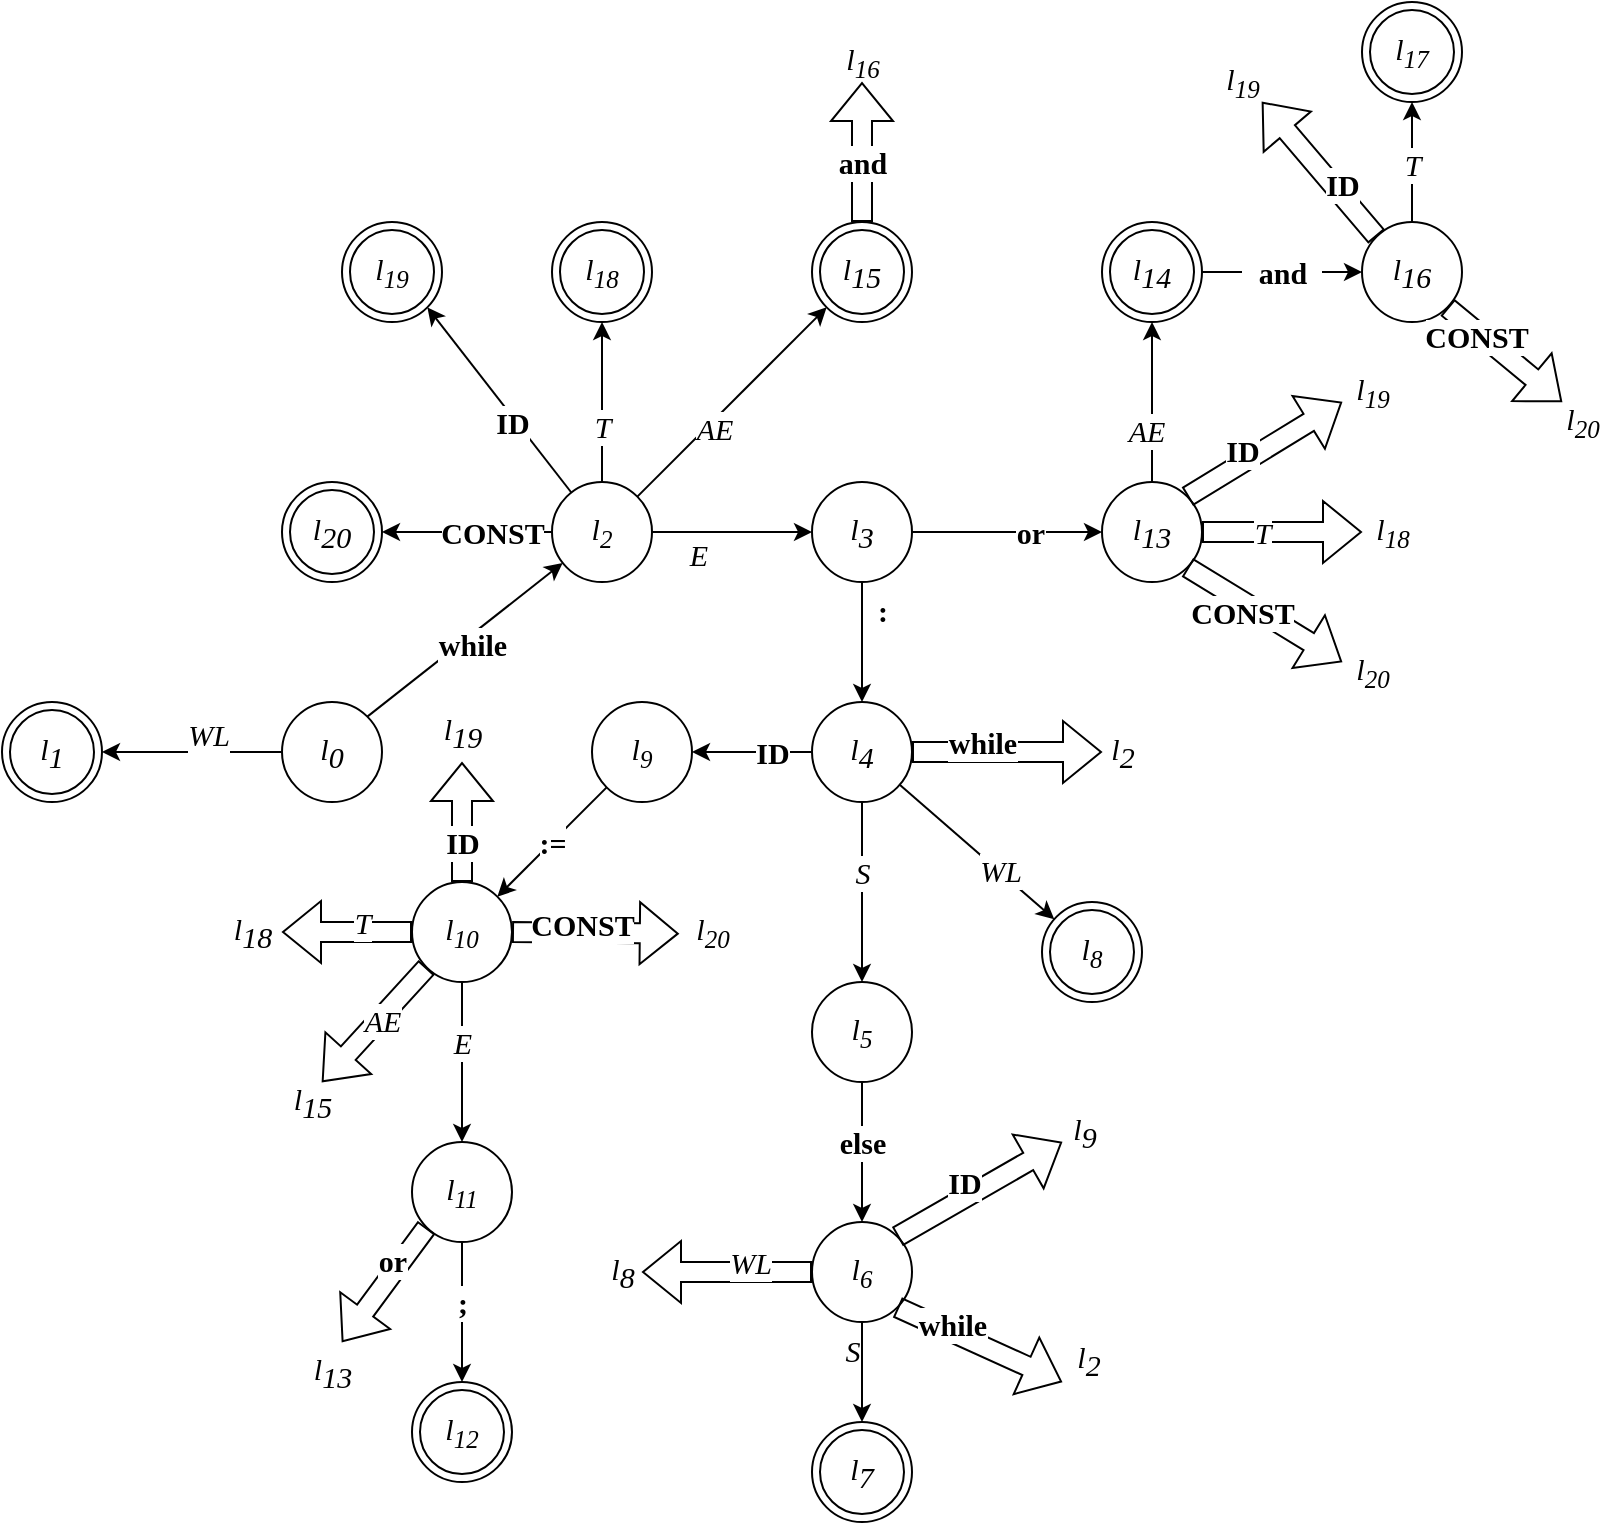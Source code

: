 <mxfile version="15.9.4" type="device"><diagram id="C5RBs43oDa-KdzZeNtuy" name="Page-1"><mxGraphModel dx="460" dy="776" grid="1" gridSize="10" guides="1" tooltips="1" connect="1" arrows="1" fold="1" page="1" pageScale="1" pageWidth="827" pageHeight="1169" math="0" shadow="0"><root><mxCell id="WIyWlLk6GJQsqaUBKTNV-0"/><mxCell id="WIyWlLk6GJQsqaUBKTNV-1" parent="WIyWlLk6GJQsqaUBKTNV-0"/><mxCell id="TjNDFypyOkmPe-SoeW8i-0" value="&lt;i style=&quot;font-size: 15px;&quot;&gt;&lt;font face=&quot;Tahoma&quot; style=&quot;font-size: 15px;&quot;&gt;l&lt;sub style=&quot;font-size: 15px;&quot;&gt;0&lt;/sub&gt;&lt;/font&gt;&lt;/i&gt;" style="ellipse;whiteSpace=wrap;html=1;aspect=fixed;fontSize=15;" parent="WIyWlLk6GJQsqaUBKTNV-1" vertex="1"><mxGeometry x="180" y="370" width="50" height="50" as="geometry"/></mxCell><mxCell id="TjNDFypyOkmPe-SoeW8i-2" value="&lt;i style=&quot;font-size: 15px;&quot;&gt;l&lt;sub style=&quot;font-size: 15px;&quot;&gt;1&lt;/sub&gt;&lt;/i&gt;" style="ellipse;shape=doubleEllipse;whiteSpace=wrap;html=1;aspect=fixed;fontFamily=Tahoma;fontSize=15;" parent="WIyWlLk6GJQsqaUBKTNV-1" vertex="1"><mxGeometry x="40" y="370" width="50" height="50" as="geometry"/></mxCell><mxCell id="TjNDFypyOkmPe-SoeW8i-3" value="" style="endArrow=classic;html=1;rounded=0;fontFamily=Tahoma;exitX=0;exitY=0.5;exitDx=0;exitDy=0;fontSize=15;" parent="WIyWlLk6GJQsqaUBKTNV-1" source="TjNDFypyOkmPe-SoeW8i-0" target="TjNDFypyOkmPe-SoeW8i-2" edge="1"><mxGeometry width="50" height="50" relative="1" as="geometry"><mxPoint x="185" y="530" as="sourcePoint"/><mxPoint x="235" y="480" as="targetPoint"/><Array as="points"/></mxGeometry></mxCell><mxCell id="TjNDFypyOkmPe-SoeW8i-4" value="&lt;i style=&quot;font-size: 15px;&quot;&gt;WL&lt;/i&gt;" style="edgeLabel;html=1;align=center;verticalAlign=middle;resizable=0;points=[];fontFamily=Tahoma;fontSize=15;" parent="TjNDFypyOkmPe-SoeW8i-3" vertex="1" connectable="0"><mxGeometry x="-0.218" y="-2" relative="1" as="geometry"><mxPoint x="-2" y="-7" as="offset"/></mxGeometry></mxCell><mxCell id="TjNDFypyOkmPe-SoeW8i-5" value="&lt;i style=&quot;font-size: 15px&quot;&gt;&lt;font face=&quot;Tahoma&quot; style=&quot;font-size: 15px&quot;&gt;l&lt;span style=&quot;font-size: 15px&quot;&gt;&lt;sub&gt;2&lt;/sub&gt;&lt;br style=&quot;font-size: 15px&quot;&gt;&lt;/span&gt;&lt;/font&gt;&lt;/i&gt;" style="ellipse;whiteSpace=wrap;html=1;aspect=fixed;fontSize=15;" parent="WIyWlLk6GJQsqaUBKTNV-1" vertex="1"><mxGeometry x="315" y="260" width="50" height="50" as="geometry"/></mxCell><mxCell id="TjNDFypyOkmPe-SoeW8i-6" value="" style="endArrow=classic;html=1;rounded=0;fontFamily=Tahoma;exitX=1;exitY=0;exitDx=0;exitDy=0;fontSize=15;" parent="WIyWlLk6GJQsqaUBKTNV-1" source="TjNDFypyOkmPe-SoeW8i-0" target="TjNDFypyOkmPe-SoeW8i-5" edge="1"><mxGeometry width="50" height="50" relative="1" as="geometry"><mxPoint x="185" y="530" as="sourcePoint"/><mxPoint x="235" y="480" as="targetPoint"/></mxGeometry></mxCell><mxCell id="TjNDFypyOkmPe-SoeW8i-7" value="&lt;b style=&quot;font-size: 15px;&quot;&gt;while&lt;/b&gt;" style="edgeLabel;html=1;align=center;verticalAlign=middle;resizable=0;points=[];fontFamily=Tahoma;fontSize=15;" parent="TjNDFypyOkmPe-SoeW8i-6" vertex="1" connectable="0"><mxGeometry x="-0.234" y="-1" relative="1" as="geometry"><mxPoint x="14" y="-8" as="offset"/></mxGeometry></mxCell><mxCell id="TjNDFypyOkmPe-SoeW8i-8" value="&lt;i style=&quot;font-size: 15px;&quot;&gt;&lt;font face=&quot;Tahoma&quot; style=&quot;font-size: 15px;&quot;&gt;l&lt;sub style=&quot;font-size: 15px;&quot;&gt;3&lt;/sub&gt;&lt;span style=&quot;font-size: 15px;&quot;&gt;&lt;br style=&quot;font-size: 15px;&quot;&gt;&lt;/span&gt;&lt;/font&gt;&lt;/i&gt;" style="ellipse;whiteSpace=wrap;html=1;aspect=fixed;fontSize=15;" parent="WIyWlLk6GJQsqaUBKTNV-1" vertex="1"><mxGeometry x="445" y="260" width="50" height="50" as="geometry"/></mxCell><mxCell id="TjNDFypyOkmPe-SoeW8i-9" value="" style="endArrow=classic;html=1;rounded=0;fontFamily=Tahoma;entryX=0;entryY=0.5;entryDx=0;entryDy=0;exitX=1;exitY=0.5;exitDx=0;exitDy=0;fontSize=15;" parent="WIyWlLk6GJQsqaUBKTNV-1" source="TjNDFypyOkmPe-SoeW8i-5" target="TjNDFypyOkmPe-SoeW8i-8" edge="1"><mxGeometry width="50" height="50" relative="1" as="geometry"><mxPoint x="185" y="530" as="sourcePoint"/><mxPoint x="235" y="480" as="targetPoint"/></mxGeometry></mxCell><mxCell id="TjNDFypyOkmPe-SoeW8i-10" value="&lt;i style=&quot;font-size: 15px;&quot;&gt;E&lt;/i&gt;" style="edgeLabel;html=1;align=center;verticalAlign=middle;resizable=0;points=[];fontFamily=Tahoma;fontSize=15;" parent="TjNDFypyOkmPe-SoeW8i-9" vertex="1" connectable="0"><mxGeometry x="-0.383" y="2" relative="1" as="geometry"><mxPoint x="-2" y="13" as="offset"/></mxGeometry></mxCell><mxCell id="TjNDFypyOkmPe-SoeW8i-11" value="&lt;i style=&quot;font-size: 15px;&quot;&gt;&lt;font face=&quot;Tahoma&quot; style=&quot;font-size: 15px;&quot;&gt;l&lt;span style=&quot;font-size: 15px;&quot;&gt;&lt;sub style=&quot;font-size: 15px;&quot;&gt;4&lt;/sub&gt;&lt;/span&gt;&lt;span style=&quot;font-size: 15px;&quot;&gt;&lt;br style=&quot;font-size: 15px;&quot;&gt;&lt;/span&gt;&lt;/font&gt;&lt;/i&gt;" style="ellipse;whiteSpace=wrap;html=1;aspect=fixed;fontSize=15;" parent="WIyWlLk6GJQsqaUBKTNV-1" vertex="1"><mxGeometry x="445" y="370" width="50" height="50" as="geometry"/></mxCell><mxCell id="TjNDFypyOkmPe-SoeW8i-12" value="" style="endArrow=classic;html=1;rounded=0;fontFamily=Tahoma;entryX=0.5;entryY=0;entryDx=0;entryDy=0;exitX=0.5;exitY=1;exitDx=0;exitDy=0;fontSize=15;" parent="WIyWlLk6GJQsqaUBKTNV-1" source="TjNDFypyOkmPe-SoeW8i-8" target="TjNDFypyOkmPe-SoeW8i-11" edge="1"><mxGeometry width="50" height="50" relative="1" as="geometry"><mxPoint x="355" y="530" as="sourcePoint"/><mxPoint x="405" y="480" as="targetPoint"/></mxGeometry></mxCell><mxCell id="TjNDFypyOkmPe-SoeW8i-13" value="&lt;b style=&quot;font-size: 15px;&quot;&gt;:&lt;/b&gt;" style="edgeLabel;html=1;align=center;verticalAlign=middle;resizable=0;points=[];fontFamily=Tahoma;fontSize=15;" parent="TjNDFypyOkmPe-SoeW8i-12" vertex="1" connectable="0"><mxGeometry x="-0.238" y="-1" relative="1" as="geometry"><mxPoint x="11" y="-9" as="offset"/></mxGeometry></mxCell><mxCell id="TjNDFypyOkmPe-SoeW8i-14" value="&lt;i style=&quot;font-size: 15px&quot;&gt;&lt;font face=&quot;Tahoma&quot; style=&quot;font-size: 15px&quot;&gt;l&lt;span style=&quot;font-size: 15px&quot;&gt;&lt;sub&gt;5&lt;/sub&gt;&lt;/span&gt;&lt;span style=&quot;font-size: 15px&quot;&gt;&lt;br style=&quot;font-size: 15px&quot;&gt;&lt;/span&gt;&lt;/font&gt;&lt;/i&gt;" style="ellipse;whiteSpace=wrap;html=1;aspect=fixed;fontSize=15;" parent="WIyWlLk6GJQsqaUBKTNV-1" vertex="1"><mxGeometry x="445" y="510" width="50" height="50" as="geometry"/></mxCell><mxCell id="TjNDFypyOkmPe-SoeW8i-15" value="" style="endArrow=classic;html=1;rounded=0;fontFamily=Tahoma;entryX=0.5;entryY=0;entryDx=0;entryDy=0;exitX=0.5;exitY=1;exitDx=0;exitDy=0;fontSize=15;" parent="WIyWlLk6GJQsqaUBKTNV-1" source="TjNDFypyOkmPe-SoeW8i-11" target="TjNDFypyOkmPe-SoeW8i-14" edge="1"><mxGeometry width="50" height="50" relative="1" as="geometry"><mxPoint x="335" y="530" as="sourcePoint"/><mxPoint x="385" y="480" as="targetPoint"/></mxGeometry></mxCell><mxCell id="TjNDFypyOkmPe-SoeW8i-16" value="&lt;i style=&quot;font-size: 15px;&quot;&gt;S&lt;/i&gt;" style="edgeLabel;html=1;align=center;verticalAlign=middle;resizable=0;points=[];fontFamily=Tahoma;fontSize=15;" parent="TjNDFypyOkmPe-SoeW8i-15" vertex="1" connectable="0"><mxGeometry x="-0.467" y="-1" relative="1" as="geometry"><mxPoint x="1" y="11" as="offset"/></mxGeometry></mxCell><mxCell id="TjNDFypyOkmPe-SoeW8i-17" value="&lt;i style=&quot;font-size: 15px&quot;&gt;&lt;font face=&quot;Tahoma&quot; style=&quot;font-size: 15px&quot;&gt;l&lt;span style=&quot;font-size: 15px&quot;&gt;&lt;sub&gt;6&lt;/sub&gt;&lt;/span&gt;&lt;span style=&quot;font-size: 15px&quot;&gt;&lt;br style=&quot;font-size: 15px&quot;&gt;&lt;/span&gt;&lt;/font&gt;&lt;/i&gt;" style="ellipse;whiteSpace=wrap;html=1;aspect=fixed;fontSize=15;" parent="WIyWlLk6GJQsqaUBKTNV-1" vertex="1"><mxGeometry x="445" y="630" width="50" height="50" as="geometry"/></mxCell><mxCell id="TjNDFypyOkmPe-SoeW8i-18" value="" style="endArrow=classic;html=1;rounded=0;fontFamily=Tahoma;entryX=0.5;entryY=0;entryDx=0;entryDy=0;exitX=0.5;exitY=1;exitDx=0;exitDy=0;fontSize=15;" parent="WIyWlLk6GJQsqaUBKTNV-1" source="TjNDFypyOkmPe-SoeW8i-14" target="TjNDFypyOkmPe-SoeW8i-17" edge="1"><mxGeometry width="50" height="50" relative="1" as="geometry"><mxPoint x="335" y="530" as="sourcePoint"/><mxPoint x="385" y="480" as="targetPoint"/></mxGeometry></mxCell><mxCell id="TjNDFypyOkmPe-SoeW8i-19" value="&lt;b style=&quot;font-size: 15px;&quot;&gt;else&lt;/b&gt;" style="edgeLabel;html=1;align=center;verticalAlign=middle;resizable=0;points=[];fontFamily=Tahoma;fontSize=15;" parent="TjNDFypyOkmPe-SoeW8i-18" vertex="1" connectable="0"><mxGeometry x="-0.371" y="1" relative="1" as="geometry"><mxPoint x="-1" y="8" as="offset"/></mxGeometry></mxCell><mxCell id="TjNDFypyOkmPe-SoeW8i-21" value="" style="endArrow=classic;html=1;rounded=0;fontFamily=Tahoma;fontSize=15;" parent="WIyWlLk6GJQsqaUBKTNV-1" source="TjNDFypyOkmPe-SoeW8i-17" target="TjNDFypyOkmPe-SoeW8i-58" edge="1"><mxGeometry width="50" height="50" relative="1" as="geometry"><mxPoint x="315" y="530" as="sourcePoint"/><mxPoint x="470" y="730" as="targetPoint"/></mxGeometry></mxCell><mxCell id="TjNDFypyOkmPe-SoeW8i-22" value="&lt;i style=&quot;font-size: 15px;&quot;&gt;S&lt;/i&gt;" style="edgeLabel;html=1;align=center;verticalAlign=middle;resizable=0;points=[];fontFamily=Tahoma;fontSize=15;" parent="TjNDFypyOkmPe-SoeW8i-21" vertex="1" connectable="0"><mxGeometry x="-0.44" y="2" relative="1" as="geometry"><mxPoint x="-7" as="offset"/></mxGeometry></mxCell><mxCell id="TjNDFypyOkmPe-SoeW8i-24" value="" style="endArrow=classic;html=1;rounded=0;fontFamily=Tahoma;fontSize=15;" parent="WIyWlLk6GJQsqaUBKTNV-1" source="TjNDFypyOkmPe-SoeW8i-11" target="TjNDFypyOkmPe-SoeW8i-26" edge="1"><mxGeometry width="50" height="50" relative="1" as="geometry"><mxPoint x="315" y="530" as="sourcePoint"/><mxPoint x="377.678" y="527.322" as="targetPoint"/></mxGeometry></mxCell><mxCell id="TjNDFypyOkmPe-SoeW8i-25" value="&lt;i style=&quot;font-size: 15px;&quot;&gt;WL&lt;/i&gt;" style="edgeLabel;html=1;align=center;verticalAlign=middle;resizable=0;points=[];fontFamily=Tahoma;fontSize=15;" parent="TjNDFypyOkmPe-SoeW8i-24" vertex="1" connectable="0"><mxGeometry x="0.269" y="1" relative="1" as="geometry"><mxPoint as="offset"/></mxGeometry></mxCell><mxCell id="TjNDFypyOkmPe-SoeW8i-26" value="&lt;i style=&quot;font-family: &amp;#34;helvetica&amp;#34; ; font-size: 15px&quot;&gt;&lt;font face=&quot;Tahoma&quot; style=&quot;font-size: 15px&quot;&gt;l&lt;span style=&quot;font-size: 15px&quot;&gt;&lt;sub&gt;8&lt;/sub&gt;&lt;/span&gt;&lt;/font&gt;&lt;/i&gt;" style="ellipse;shape=doubleEllipse;whiteSpace=wrap;html=1;aspect=fixed;fontFamily=Tahoma;fontSize=15;" parent="WIyWlLk6GJQsqaUBKTNV-1" vertex="1"><mxGeometry x="560" y="470" width="50" height="50" as="geometry"/></mxCell><mxCell id="TjNDFypyOkmPe-SoeW8i-28" value="&lt;i style=&quot;font-size: 15px&quot;&gt;&lt;font face=&quot;Tahoma&quot; style=&quot;font-size: 15px&quot;&gt;l&lt;span style=&quot;font-size: 15px&quot;&gt;&lt;sub&gt;9&lt;/sub&gt;&lt;/span&gt;&lt;span style=&quot;font-size: 15px&quot;&gt;&lt;br style=&quot;font-size: 15px&quot;&gt;&lt;/span&gt;&lt;/font&gt;&lt;/i&gt;" style="ellipse;whiteSpace=wrap;html=1;aspect=fixed;fontSize=15;" parent="WIyWlLk6GJQsqaUBKTNV-1" vertex="1"><mxGeometry x="335" y="370" width="50" height="50" as="geometry"/></mxCell><mxCell id="TjNDFypyOkmPe-SoeW8i-31" value="" style="endArrow=classic;html=1;rounded=0;fontFamily=Tahoma;entryX=1;entryY=0.5;entryDx=0;entryDy=0;exitX=0;exitY=0.5;exitDx=0;exitDy=0;fontSize=15;" parent="WIyWlLk6GJQsqaUBKTNV-1" source="TjNDFypyOkmPe-SoeW8i-11" target="TjNDFypyOkmPe-SoeW8i-28" edge="1"><mxGeometry width="50" height="50" relative="1" as="geometry"><mxPoint x="315" y="530" as="sourcePoint"/><mxPoint x="365" y="480" as="targetPoint"/></mxGeometry></mxCell><mxCell id="TjNDFypyOkmPe-SoeW8i-32" value="&lt;b style=&quot;font-size: 15px;&quot;&gt;ID&lt;/b&gt;" style="edgeLabel;html=1;align=center;verticalAlign=middle;resizable=0;points=[];fontFamily=Tahoma;fontSize=15;" parent="TjNDFypyOkmPe-SoeW8i-31" vertex="1" connectable="0"><mxGeometry x="-0.533" y="2" relative="1" as="geometry"><mxPoint x="-6" y="-2" as="offset"/></mxGeometry></mxCell><mxCell id="TjNDFypyOkmPe-SoeW8i-33" value="&lt;i style=&quot;font-size: 15px&quot;&gt;&lt;font face=&quot;Tahoma&quot; style=&quot;font-size: 15px&quot;&gt;l&lt;span style=&quot;font-size: 15px&quot;&gt;&lt;sub&gt;10&lt;/sub&gt;&lt;/span&gt;&lt;span style=&quot;font-size: 15px&quot;&gt;&lt;br style=&quot;font-size: 15px&quot;&gt;&lt;/span&gt;&lt;/font&gt;&lt;/i&gt;" style="ellipse;whiteSpace=wrap;html=1;aspect=fixed;fontSize=15;" parent="WIyWlLk6GJQsqaUBKTNV-1" vertex="1"><mxGeometry x="245" y="460" width="50" height="50" as="geometry"/></mxCell><mxCell id="TjNDFypyOkmPe-SoeW8i-34" value="" style="endArrow=classic;html=1;rounded=0;fontFamily=Tahoma;entryX=1;entryY=0;entryDx=0;entryDy=0;exitX=0;exitY=1;exitDx=0;exitDy=0;fontSize=15;" parent="WIyWlLk6GJQsqaUBKTNV-1" source="TjNDFypyOkmPe-SoeW8i-28" target="TjNDFypyOkmPe-SoeW8i-33" edge="1"><mxGeometry width="50" height="50" relative="1" as="geometry"><mxPoint x="315" y="530" as="sourcePoint"/><mxPoint x="365" y="480" as="targetPoint"/></mxGeometry></mxCell><mxCell id="TjNDFypyOkmPe-SoeW8i-35" value="&lt;span style=&quot;font-size: 15px;&quot;&gt;:=&lt;/span&gt;" style="edgeLabel;html=1;align=center;verticalAlign=middle;resizable=0;points=[];fontFamily=Tahoma;fontSize=15;fontStyle=1" parent="TjNDFypyOkmPe-SoeW8i-34" vertex="1" connectable="0"><mxGeometry x="-0.458" y="-2" relative="1" as="geometry"><mxPoint x="-11" y="14" as="offset"/></mxGeometry></mxCell><mxCell id="TjNDFypyOkmPe-SoeW8i-36" value="&lt;i style=&quot;font-size: 15px&quot;&gt;&lt;font face=&quot;Tahoma&quot; style=&quot;font-size: 15px&quot;&gt;l&lt;span style=&quot;font-size: 15px&quot;&gt;&lt;sub&gt;11&lt;/sub&gt;&lt;/span&gt;&lt;span style=&quot;font-size: 15px&quot;&gt;&lt;br style=&quot;font-size: 15px&quot;&gt;&lt;/span&gt;&lt;/font&gt;&lt;/i&gt;" style="ellipse;whiteSpace=wrap;html=1;aspect=fixed;fontSize=15;" parent="WIyWlLk6GJQsqaUBKTNV-1" vertex="1"><mxGeometry x="245" y="590" width="50" height="50" as="geometry"/></mxCell><mxCell id="TjNDFypyOkmPe-SoeW8i-37" value="" style="endArrow=classic;html=1;rounded=0;fontFamily=Tahoma;entryX=0.5;entryY=0;entryDx=0;entryDy=0;exitX=0.5;exitY=1;exitDx=0;exitDy=0;fontSize=15;" parent="WIyWlLk6GJQsqaUBKTNV-1" source="TjNDFypyOkmPe-SoeW8i-33" target="TjNDFypyOkmPe-SoeW8i-36" edge="1"><mxGeometry width="50" height="50" relative="1" as="geometry"><mxPoint x="315" y="530" as="sourcePoint"/><mxPoint x="365" y="480" as="targetPoint"/></mxGeometry></mxCell><mxCell id="TjNDFypyOkmPe-SoeW8i-38" value="&lt;i style=&quot;font-size: 15px;&quot;&gt;E&lt;/i&gt;" style="edgeLabel;html=1;align=center;verticalAlign=middle;resizable=0;points=[];fontFamily=Tahoma;fontSize=15;" parent="TjNDFypyOkmPe-SoeW8i-37" vertex="1" connectable="0"><mxGeometry x="-0.25" relative="1" as="geometry"><mxPoint as="offset"/></mxGeometry></mxCell><mxCell id="TjNDFypyOkmPe-SoeW8i-39" value="&lt;i style=&quot;font-family: &amp;#34;helvetica&amp;#34; ; font-size: 15px&quot;&gt;&lt;font face=&quot;Tahoma&quot; style=&quot;font-size: 15px&quot;&gt;l&lt;span style=&quot;font-size: 15px&quot;&gt;&lt;sub&gt;12&lt;/sub&gt;&lt;/span&gt;&lt;/font&gt;&lt;/i&gt;" style="ellipse;shape=doubleEllipse;whiteSpace=wrap;html=1;aspect=fixed;fontFamily=Tahoma;fontSize=15;" parent="WIyWlLk6GJQsqaUBKTNV-1" vertex="1"><mxGeometry x="245" y="710" width="50" height="50" as="geometry"/></mxCell><mxCell id="TjNDFypyOkmPe-SoeW8i-40" value="" style="endArrow=classic;html=1;rounded=0;fontFamily=Tahoma;entryX=0.5;entryY=0;entryDx=0;entryDy=0;exitX=0.5;exitY=1;exitDx=0;exitDy=0;fontSize=15;" parent="WIyWlLk6GJQsqaUBKTNV-1" source="TjNDFypyOkmPe-SoeW8i-36" target="TjNDFypyOkmPe-SoeW8i-39" edge="1"><mxGeometry width="50" height="50" relative="1" as="geometry"><mxPoint x="315" y="530" as="sourcePoint"/><mxPoint x="365" y="480" as="targetPoint"/></mxGeometry></mxCell><mxCell id="TjNDFypyOkmPe-SoeW8i-41" value="&lt;b style=&quot;font-size: 15px;&quot;&gt;;&lt;/b&gt;" style="edgeLabel;html=1;align=center;verticalAlign=middle;resizable=0;points=[];fontFamily=Tahoma;fontSize=15;" parent="TjNDFypyOkmPe-SoeW8i-40" vertex="1" connectable="0"><mxGeometry x="0.286" y="-2" relative="1" as="geometry"><mxPoint x="2" y="-15" as="offset"/></mxGeometry></mxCell><mxCell id="TjNDFypyOkmPe-SoeW8i-42" value="&lt;i style=&quot;font-size: 15px;&quot;&gt;&lt;font face=&quot;Tahoma&quot; style=&quot;font-size: 15px;&quot;&gt;l&lt;span style=&quot;font-size: 15px;&quot;&gt;&lt;sub style=&quot;font-size: 15px;&quot;&gt;13&lt;/sub&gt;&lt;/span&gt;&lt;span style=&quot;font-size: 15px;&quot;&gt;&lt;br style=&quot;font-size: 15px;&quot;&gt;&lt;/span&gt;&lt;/font&gt;&lt;/i&gt;" style="ellipse;whiteSpace=wrap;html=1;aspect=fixed;fontSize=15;" parent="WIyWlLk6GJQsqaUBKTNV-1" vertex="1"><mxGeometry x="590" y="260" width="50" height="50" as="geometry"/></mxCell><mxCell id="TjNDFypyOkmPe-SoeW8i-43" value="" style="endArrow=classic;html=1;rounded=0;fontFamily=Tahoma;entryX=0;entryY=0.5;entryDx=0;entryDy=0;exitX=1;exitY=0.5;exitDx=0;exitDy=0;fontSize=15;" parent="WIyWlLk6GJQsqaUBKTNV-1" source="TjNDFypyOkmPe-SoeW8i-8" target="TjNDFypyOkmPe-SoeW8i-42" edge="1"><mxGeometry width="50" height="50" relative="1" as="geometry"><mxPoint x="450" y="390" as="sourcePoint"/><mxPoint x="500" y="340" as="targetPoint"/></mxGeometry></mxCell><mxCell id="TjNDFypyOkmPe-SoeW8i-46" value="&lt;b style=&quot;font-size: 15px;&quot;&gt;or&lt;/b&gt;" style="edgeLabel;html=1;align=center;verticalAlign=middle;resizable=0;points=[];fontFamily=Tahoma;fontSize=15;" parent="TjNDFypyOkmPe-SoeW8i-43" vertex="1" connectable="0"><mxGeometry x="0.242" relative="1" as="geometry"><mxPoint as="offset"/></mxGeometry></mxCell><mxCell id="TjNDFypyOkmPe-SoeW8i-45" value="" style="endArrow=classic;html=1;rounded=0;fontFamily=Tahoma;fontSize=15;" parent="WIyWlLk6GJQsqaUBKTNV-1" target="TjNDFypyOkmPe-SoeW8i-48" edge="1"><mxGeometry width="50" height="50" relative="1" as="geometry"><mxPoint x="615" y="260" as="sourcePoint"/><mxPoint x="615" y="370" as="targetPoint"/></mxGeometry></mxCell><mxCell id="TjNDFypyOkmPe-SoeW8i-47" value="&lt;i style=&quot;font-size: 15px;&quot;&gt;AE&lt;/i&gt;" style="edgeLabel;html=1;align=center;verticalAlign=middle;resizable=0;points=[];fontFamily=Tahoma;fontSize=15;" parent="TjNDFypyOkmPe-SoeW8i-45" vertex="1" connectable="0"><mxGeometry x="-0.333" y="3" relative="1" as="geometry"><mxPoint as="offset"/></mxGeometry></mxCell><mxCell id="TjNDFypyOkmPe-SoeW8i-48" value="&lt;i style=&quot;font-size: 15px;&quot;&gt;l&lt;sub style=&quot;font-size: 15px;&quot;&gt;14&lt;/sub&gt;&lt;/i&gt;" style="ellipse;shape=doubleEllipse;whiteSpace=wrap;html=1;aspect=fixed;fontFamily=Tahoma;fontSize=15;" parent="WIyWlLk6GJQsqaUBKTNV-1" vertex="1"><mxGeometry x="590" y="130" width="50" height="50" as="geometry"/></mxCell><mxCell id="TjNDFypyOkmPe-SoeW8i-49" value="&lt;i style=&quot;font-size: 15px;&quot;&gt;l&lt;sub style=&quot;font-size: 15px;&quot;&gt;15&lt;/sub&gt;&lt;/i&gt;" style="ellipse;shape=doubleEllipse;whiteSpace=wrap;html=1;aspect=fixed;fontFamily=Tahoma;fontSize=15;" parent="WIyWlLk6GJQsqaUBKTNV-1" vertex="1"><mxGeometry x="445" y="130" width="50" height="50" as="geometry"/></mxCell><mxCell id="TjNDFypyOkmPe-SoeW8i-50" value="" style="endArrow=classic;html=1;rounded=0;fontFamily=Tahoma;entryX=0;entryY=1;entryDx=0;entryDy=0;fontSize=15;" parent="WIyWlLk6GJQsqaUBKTNV-1" source="TjNDFypyOkmPe-SoeW8i-5" target="TjNDFypyOkmPe-SoeW8i-49" edge="1"><mxGeometry width="50" height="50" relative="1" as="geometry"><mxPoint x="390" y="390" as="sourcePoint"/><mxPoint x="440" y="340" as="targetPoint"/></mxGeometry></mxCell><mxCell id="TjNDFypyOkmPe-SoeW8i-51" value="&lt;i style=&quot;font-size: 15px;&quot;&gt;AE&lt;/i&gt;" style="edgeLabel;html=1;align=center;verticalAlign=middle;resizable=0;points=[];fontFamily=Tahoma;fontSize=15;" parent="TjNDFypyOkmPe-SoeW8i-50" vertex="1" connectable="0"><mxGeometry x="-0.232" y="-3" relative="1" as="geometry"><mxPoint as="offset"/></mxGeometry></mxCell><mxCell id="TjNDFypyOkmPe-SoeW8i-52" value="&lt;i style=&quot;font-size: 15px;&quot;&gt;&lt;font face=&quot;Tahoma&quot; style=&quot;font-size: 15px;&quot;&gt;l&lt;span style=&quot;font-size: 15px;&quot;&gt;&lt;sub style=&quot;font-size: 15px;&quot;&gt;16&lt;/sub&gt;&lt;/span&gt;&lt;span style=&quot;font-size: 15px;&quot;&gt;&lt;br style=&quot;font-size: 15px;&quot;&gt;&lt;/span&gt;&lt;/font&gt;&lt;/i&gt;" style="ellipse;whiteSpace=wrap;html=1;aspect=fixed;fontSize=15;" parent="WIyWlLk6GJQsqaUBKTNV-1" vertex="1"><mxGeometry x="720" y="130" width="50" height="50" as="geometry"/></mxCell><mxCell id="TjNDFypyOkmPe-SoeW8i-53" value="" style="endArrow=classic;html=1;rounded=0;fontFamily=Tahoma;entryX=0;entryY=0.5;entryDx=0;entryDy=0;startArrow=none;fontSize=15;" parent="WIyWlLk6GJQsqaUBKTNV-1" source="TjNDFypyOkmPe-SoeW8i-54" target="TjNDFypyOkmPe-SoeW8i-52" edge="1"><mxGeometry width="50" height="50" relative="1" as="geometry"><mxPoint x="660" y="430" as="sourcePoint"/><mxPoint x="590" y="340" as="targetPoint"/></mxGeometry></mxCell><mxCell id="TjNDFypyOkmPe-SoeW8i-55" value="&lt;i style=&quot;font-family: &amp;#34;helvetica&amp;#34; ; font-size: 15px&quot;&gt;&lt;font face=&quot;Tahoma&quot; style=&quot;font-size: 15px&quot;&gt;l&lt;span style=&quot;font-size: 15px&quot;&gt;&lt;sub&gt;17&lt;/sub&gt;&lt;/span&gt;&lt;/font&gt;&lt;/i&gt;" style="ellipse;shape=doubleEllipse;whiteSpace=wrap;html=1;aspect=fixed;fontFamily=Tahoma;fontSize=15;" parent="WIyWlLk6GJQsqaUBKTNV-1" vertex="1"><mxGeometry x="720" y="20" width="50" height="50" as="geometry"/></mxCell><mxCell id="TjNDFypyOkmPe-SoeW8i-56" value="" style="endArrow=classic;html=1;rounded=0;fontFamily=Tahoma;fontSize=15;entryX=0.5;entryY=1;entryDx=0;entryDy=0;" parent="WIyWlLk6GJQsqaUBKTNV-1" target="TjNDFypyOkmPe-SoeW8i-55" edge="1"><mxGeometry width="50" height="50" relative="1" as="geometry"><mxPoint x="745" y="130" as="sourcePoint"/><mxPoint x="745" y="360" as="targetPoint"/></mxGeometry></mxCell><mxCell id="TjNDFypyOkmPe-SoeW8i-57" value="&lt;i style=&quot;font-size: 15px;&quot;&gt;T&lt;/i&gt;" style="edgeLabel;html=1;align=center;verticalAlign=middle;resizable=0;points=[];fontFamily=Tahoma;fontSize=15;" parent="TjNDFypyOkmPe-SoeW8i-56" vertex="1" connectable="0"><mxGeometry x="0.22" y="-4" relative="1" as="geometry"><mxPoint x="-4" y="7" as="offset"/></mxGeometry></mxCell><mxCell id="TjNDFypyOkmPe-SoeW8i-58" value="&lt;i style=&quot;font-size: 15px;&quot;&gt;l&lt;sub style=&quot;font-size: 15px;&quot;&gt;7&lt;/sub&gt;&lt;/i&gt;" style="ellipse;shape=doubleEllipse;whiteSpace=wrap;html=1;aspect=fixed;fontFamily=Tahoma;fontSize=15;" parent="WIyWlLk6GJQsqaUBKTNV-1" vertex="1"><mxGeometry x="445" y="730" width="50" height="50" as="geometry"/></mxCell><mxCell id="TjNDFypyOkmPe-SoeW8i-59" value="&lt;i style=&quot;font-family: &amp;#34;helvetica&amp;#34; ; font-size: 15px&quot;&gt;&lt;font face=&quot;Tahoma&quot; style=&quot;font-size: 15px&quot;&gt;l&lt;span style=&quot;font-size: 15px&quot;&gt;&lt;sub&gt;18&lt;/sub&gt;&lt;/span&gt;&lt;/font&gt;&lt;/i&gt;" style="ellipse;shape=doubleEllipse;whiteSpace=wrap;html=1;aspect=fixed;fontFamily=Tahoma;fontSize=15;" parent="WIyWlLk6GJQsqaUBKTNV-1" vertex="1"><mxGeometry x="315" y="130" width="50" height="50" as="geometry"/></mxCell><mxCell id="TjNDFypyOkmPe-SoeW8i-60" value="" style="endArrow=classic;html=1;rounded=0;fontFamily=Tahoma;entryX=0.5;entryY=1;entryDx=0;entryDy=0;fontSize=15;" parent="WIyWlLk6GJQsqaUBKTNV-1" source="TjNDFypyOkmPe-SoeW8i-5" target="TjNDFypyOkmPe-SoeW8i-59" edge="1"><mxGeometry width="50" height="50" relative="1" as="geometry"><mxPoint x="390" y="220" as="sourcePoint"/><mxPoint x="440" y="170" as="targetPoint"/></mxGeometry></mxCell><mxCell id="TjNDFypyOkmPe-SoeW8i-61" value="&lt;i style=&quot;font-size: 15px;&quot;&gt;T&lt;/i&gt;" style="edgeLabel;html=1;align=center;verticalAlign=middle;resizable=0;points=[];fontFamily=Tahoma;fontSize=15;" parent="TjNDFypyOkmPe-SoeW8i-60" vertex="1" connectable="0"><mxGeometry x="-0.3" relative="1" as="geometry"><mxPoint as="offset"/></mxGeometry></mxCell><mxCell id="TjNDFypyOkmPe-SoeW8i-62" value="&lt;i style=&quot;font-family: &amp;#34;helvetica&amp;#34; ; font-size: 15px&quot;&gt;&lt;font face=&quot;Tahoma&quot; style=&quot;font-size: 15px&quot;&gt;l&lt;span style=&quot;font-size: 15px&quot;&gt;&lt;sub&gt;19&lt;/sub&gt;&lt;/span&gt;&lt;/font&gt;&lt;/i&gt;" style="ellipse;shape=doubleEllipse;whiteSpace=wrap;html=1;aspect=fixed;fontFamily=Tahoma;fontSize=15;" parent="WIyWlLk6GJQsqaUBKTNV-1" vertex="1"><mxGeometry x="210" y="130" width="50" height="50" as="geometry"/></mxCell><mxCell id="TjNDFypyOkmPe-SoeW8i-63" value="" style="endArrow=classic;html=1;rounded=0;fontFamily=Tahoma;entryX=1;entryY=1;entryDx=0;entryDy=0;fontSize=15;" parent="WIyWlLk6GJQsqaUBKTNV-1" source="TjNDFypyOkmPe-SoeW8i-5" target="TjNDFypyOkmPe-SoeW8i-62" edge="1"><mxGeometry width="50" height="50" relative="1" as="geometry"><mxPoint x="240" y="420" as="sourcePoint"/><mxPoint x="290" y="370" as="targetPoint"/></mxGeometry></mxCell><mxCell id="TjNDFypyOkmPe-SoeW8i-64" value="&lt;b style=&quot;font-size: 15px;&quot;&gt;ID&lt;/b&gt;" style="edgeLabel;html=1;align=center;verticalAlign=middle;resizable=0;points=[];fontFamily=Tahoma;fontSize=15;" parent="TjNDFypyOkmPe-SoeW8i-63" vertex="1" connectable="0"><mxGeometry x="-0.215" y="2" relative="1" as="geometry"><mxPoint as="offset"/></mxGeometry></mxCell><mxCell id="TjNDFypyOkmPe-SoeW8i-65" value="&lt;i style=&quot;font-size: 15px;&quot;&gt;l&lt;sub style=&quot;font-size: 15px;&quot;&gt;20&lt;/sub&gt;&lt;/i&gt;" style="ellipse;shape=doubleEllipse;whiteSpace=wrap;html=1;aspect=fixed;fontFamily=Tahoma;fontSize=15;" parent="WIyWlLk6GJQsqaUBKTNV-1" vertex="1"><mxGeometry x="180" y="260" width="50" height="50" as="geometry"/></mxCell><mxCell id="TjNDFypyOkmPe-SoeW8i-66" value="" style="endArrow=classic;html=1;rounded=0;fontFamily=Tahoma;entryX=1;entryY=0.5;entryDx=0;entryDy=0;exitX=0;exitY=0.5;exitDx=0;exitDy=0;fontSize=15;" parent="WIyWlLk6GJQsqaUBKTNV-1" source="TjNDFypyOkmPe-SoeW8i-5" target="TjNDFypyOkmPe-SoeW8i-65" edge="1"><mxGeometry width="50" height="50" relative="1" as="geometry"><mxPoint x="280" y="420" as="sourcePoint"/><mxPoint x="330" y="370" as="targetPoint"/></mxGeometry></mxCell><mxCell id="TjNDFypyOkmPe-SoeW8i-67" value="&lt;b style=&quot;font-size: 15px;&quot;&gt;CONST&lt;/b&gt;" style="edgeLabel;html=1;align=center;verticalAlign=middle;resizable=0;points=[];fontFamily=Tahoma;fontSize=15;" parent="TjNDFypyOkmPe-SoeW8i-66" vertex="1" connectable="0"><mxGeometry x="-0.294" relative="1" as="geometry"><mxPoint as="offset"/></mxGeometry></mxCell><mxCell id="TjNDFypyOkmPe-SoeW8i-54" value="&lt;b style=&quot;font-size: 15px;&quot;&gt;and&lt;/b&gt;" style="text;html=1;align=center;verticalAlign=middle;resizable=0;points=[];autosize=1;strokeColor=none;fillColor=none;fontFamily=Tahoma;fontSize=15;" parent="WIyWlLk6GJQsqaUBKTNV-1" vertex="1"><mxGeometry x="660" y="145" width="40" height="20" as="geometry"/></mxCell><mxCell id="TjNDFypyOkmPe-SoeW8i-68" value="" style="endArrow=none;html=1;rounded=0;fontFamily=Tahoma;entryX=0;entryY=0.5;entryDx=0;entryDy=0;fontSize=15;" parent="WIyWlLk6GJQsqaUBKTNV-1" source="TjNDFypyOkmPe-SoeW8i-48" target="TjNDFypyOkmPe-SoeW8i-54" edge="1"><mxGeometry width="50" height="50" relative="1" as="geometry"><mxPoint x="640" y="155" as="sourcePoint"/><mxPoint x="720" y="155" as="targetPoint"/></mxGeometry></mxCell><mxCell id="TjNDFypyOkmPe-SoeW8i-69" value="" style="shape=flexArrow;endArrow=classic;html=1;rounded=0;fontFamily=Tahoma;exitX=1;exitY=0.5;exitDx=0;exitDy=0;fontSize=15;" parent="WIyWlLk6GJQsqaUBKTNV-1" source="TjNDFypyOkmPe-SoeW8i-11" edge="1"><mxGeometry width="50" height="50" relative="1" as="geometry"><mxPoint x="400" y="420" as="sourcePoint"/><mxPoint x="590" y="395" as="targetPoint"/></mxGeometry></mxCell><mxCell id="TjNDFypyOkmPe-SoeW8i-70" value="&lt;i style=&quot;font-size: 15px;&quot;&gt;l&lt;sub style=&quot;font-size: 15px;&quot;&gt;2&lt;/sub&gt;&lt;/i&gt;" style="edgeLabel;html=1;align=center;verticalAlign=middle;resizable=0;points=[];fontFamily=Tahoma;fontSize=15;" parent="TjNDFypyOkmPe-SoeW8i-69" vertex="1" connectable="0"><mxGeometry x="0.326" y="-4" relative="1" as="geometry"><mxPoint x="42" y="-4" as="offset"/></mxGeometry></mxCell><mxCell id="TjNDFypyOkmPe-SoeW8i-79" value="&lt;b style=&quot;font-size: 15px;&quot;&gt;while&lt;/b&gt;" style="edgeLabel;html=1;align=center;verticalAlign=middle;resizable=0;points=[];fontSize=15;fontFamily=Tahoma;" parent="TjNDFypyOkmPe-SoeW8i-69" vertex="1" connectable="0"><mxGeometry x="-0.39" y="-6" relative="1" as="geometry"><mxPoint x="6" y="-11" as="offset"/></mxGeometry></mxCell><mxCell id="TjNDFypyOkmPe-SoeW8i-71" value="" style="shape=flexArrow;endArrow=classic;html=1;rounded=0;fontFamily=Tahoma;fontSize=15;exitX=1;exitY=1;exitDx=0;exitDy=0;" parent="WIyWlLk6GJQsqaUBKTNV-1" source="TjNDFypyOkmPe-SoeW8i-17" edge="1"><mxGeometry width="50" height="50" relative="1" as="geometry"><mxPoint x="610" y="420" as="sourcePoint"/><mxPoint x="570" y="710" as="targetPoint"/></mxGeometry></mxCell><mxCell id="TjNDFypyOkmPe-SoeW8i-73" value="&lt;i style=&quot;font-size: 15px;&quot;&gt;l&lt;sub style=&quot;font-size: 15px;&quot;&gt;2&lt;/sub&gt;&lt;/i&gt;" style="edgeLabel;html=1;align=center;verticalAlign=middle;resizable=0;points=[];fontSize=15;fontFamily=Tahoma;" parent="TjNDFypyOkmPe-SoeW8i-71" vertex="1" connectable="0"><mxGeometry x="0.41" y="-1" relative="1" as="geometry"><mxPoint x="38" y="-1" as="offset"/></mxGeometry></mxCell><mxCell id="TjNDFypyOkmPe-SoeW8i-78" value="&lt;b style=&quot;font-size: 15px;&quot;&gt;while&lt;/b&gt;" style="edgeLabel;html=1;align=center;verticalAlign=middle;resizable=0;points=[];fontSize=15;fontFamily=Tahoma;" parent="TjNDFypyOkmPe-SoeW8i-71" vertex="1" connectable="0"><mxGeometry x="-0.305" y="-3" relative="1" as="geometry"><mxPoint y="-8" as="offset"/></mxGeometry></mxCell><mxCell id="TjNDFypyOkmPe-SoeW8i-74" value="" style="shape=flexArrow;endArrow=classic;html=1;rounded=0;fontFamily=Tahoma;fontSize=15;exitX=1;exitY=0;exitDx=0;exitDy=0;" parent="WIyWlLk6GJQsqaUBKTNV-1" source="TjNDFypyOkmPe-SoeW8i-17" edge="1"><mxGeometry width="50" height="50" relative="1" as="geometry"><mxPoint x="410" y="610" as="sourcePoint"/><mxPoint x="570" y="590" as="targetPoint"/></mxGeometry></mxCell><mxCell id="TjNDFypyOkmPe-SoeW8i-76" value="&lt;i style=&quot;font-size: 15px;&quot;&gt;l&lt;sub style=&quot;font-size: 15px;&quot;&gt;9&lt;/sub&gt;&lt;/i&gt;" style="edgeLabel;html=1;align=center;verticalAlign=middle;resizable=0;points=[];fontSize=15;fontFamily=Tahoma;" parent="TjNDFypyOkmPe-SoeW8i-74" vertex="1" connectable="0"><mxGeometry x="-0.247" y="3" relative="1" as="geometry"><mxPoint x="63" y="-32" as="offset"/></mxGeometry></mxCell><mxCell id="TjNDFypyOkmPe-SoeW8i-77" value="&lt;span style=&quot;font-size: 15px;&quot;&gt;ID&lt;/span&gt;" style="edgeLabel;html=1;align=center;verticalAlign=middle;resizable=0;points=[];fontSize=15;fontFamily=Tahoma;fontStyle=1" parent="TjNDFypyOkmPe-SoeW8i-74" vertex="1" connectable="0"><mxGeometry x="-0.553" y="5" relative="1" as="geometry"><mxPoint x="17" y="-13" as="offset"/></mxGeometry></mxCell><mxCell id="TjNDFypyOkmPe-SoeW8i-80" value="" style="shape=flexArrow;endArrow=classic;html=1;rounded=0;fontFamily=Tahoma;fontSize=15;exitX=0;exitY=0.5;exitDx=0;exitDy=0;" parent="WIyWlLk6GJQsqaUBKTNV-1" source="TjNDFypyOkmPe-SoeW8i-17" edge="1"><mxGeometry width="50" height="50" relative="1" as="geometry"><mxPoint x="360" y="610" as="sourcePoint"/><mxPoint x="360" y="655" as="targetPoint"/></mxGeometry></mxCell><mxCell id="TjNDFypyOkmPe-SoeW8i-81" value="&lt;i style=&quot;font-size: 15px;&quot;&gt;l&lt;span style=&quot;font-size: 15px;&quot;&gt;&lt;sub style=&quot;font-size: 15px;&quot;&gt;8&lt;/sub&gt;&lt;/span&gt;&lt;/i&gt;" style="edgeLabel;html=1;align=center;verticalAlign=middle;resizable=0;points=[];fontSize=15;fontFamily=Tahoma;" parent="TjNDFypyOkmPe-SoeW8i-80" vertex="1" connectable="0"><mxGeometry x="-0.482" y="-1" relative="1" as="geometry"><mxPoint x="-73" y="1" as="offset"/></mxGeometry></mxCell><mxCell id="TjNDFypyOkmPe-SoeW8i-82" value="&lt;i style=&quot;font-size: 15px;&quot;&gt;WL&lt;/i&gt;" style="edgeLabel;html=1;align=center;verticalAlign=middle;resizable=0;points=[];fontSize=15;fontFamily=Tahoma;" parent="TjNDFypyOkmPe-SoeW8i-80" vertex="1" connectable="0"><mxGeometry x="-0.271" y="4" relative="1" as="geometry"><mxPoint y="-9" as="offset"/></mxGeometry></mxCell><mxCell id="TjNDFypyOkmPe-SoeW8i-84" value="" style="shape=flexArrow;endArrow=classic;html=1;rounded=0;fontFamily=Tahoma;fontSize=15;exitX=0;exitY=1;exitDx=0;exitDy=0;" parent="WIyWlLk6GJQsqaUBKTNV-1" source="TjNDFypyOkmPe-SoeW8i-36" edge="1"><mxGeometry width="50" height="50" relative="1" as="geometry"><mxPoint x="260" y="610" as="sourcePoint"/><mxPoint x="210" y="690" as="targetPoint"/></mxGeometry></mxCell><mxCell id="TjNDFypyOkmPe-SoeW8i-86" value="&lt;b style=&quot;font-size: 15px;&quot;&gt;or&lt;/b&gt;" style="edgeLabel;html=1;align=center;verticalAlign=middle;resizable=0;points=[];fontSize=15;fontFamily=Tahoma;" parent="TjNDFypyOkmPe-SoeW8i-84" vertex="1" connectable="0"><mxGeometry x="-0.499" y="2" relative="1" as="geometry"><mxPoint x="-8" as="offset"/></mxGeometry></mxCell><mxCell id="TjNDFypyOkmPe-SoeW8i-85" value="&lt;i style=&quot;font-size: 15px;&quot;&gt;l&lt;sub style=&quot;font-size: 15px;&quot;&gt;13&lt;/sub&gt;&lt;/i&gt;" style="text;html=1;align=center;verticalAlign=middle;resizable=0;points=[];autosize=1;strokeColor=none;fillColor=none;fontSize=15;fontFamily=Tahoma;" parent="WIyWlLk6GJQsqaUBKTNV-1" vertex="1"><mxGeometry x="185" y="690" width="40" height="30" as="geometry"/></mxCell><mxCell id="TjNDFypyOkmPe-SoeW8i-87" value="" style="shape=flexArrow;endArrow=classic;html=1;rounded=0;fontFamily=Tahoma;fontSize=15;exitX=0;exitY=1;exitDx=0;exitDy=0;" parent="WIyWlLk6GJQsqaUBKTNV-1" source="TjNDFypyOkmPe-SoeW8i-33" edge="1"><mxGeometry width="50" height="50" relative="1" as="geometry"><mxPoint x="260" y="410" as="sourcePoint"/><mxPoint x="200" y="560" as="targetPoint"/></mxGeometry></mxCell><mxCell id="TjNDFypyOkmPe-SoeW8i-89" value="&lt;i style=&quot;font-size: 15px;&quot;&gt;AE&lt;/i&gt;" style="edgeLabel;html=1;align=center;verticalAlign=middle;resizable=0;points=[];fontSize=15;fontFamily=Tahoma;" parent="TjNDFypyOkmPe-SoeW8i-87" vertex="1" connectable="0"><mxGeometry x="-0.268" y="8" relative="1" as="geometry"><mxPoint x="-9" as="offset"/></mxGeometry></mxCell><mxCell id="TjNDFypyOkmPe-SoeW8i-88" value="&lt;i style=&quot;font-size: 15px;&quot;&gt;l&lt;sub style=&quot;font-size: 15px;&quot;&gt;15&lt;/sub&gt;&lt;/i&gt;" style="text;html=1;align=center;verticalAlign=middle;resizable=0;points=[];autosize=1;strokeColor=none;fillColor=none;fontSize=15;fontFamily=Tahoma;" parent="WIyWlLk6GJQsqaUBKTNV-1" vertex="1"><mxGeometry x="175" y="555" width="40" height="30" as="geometry"/></mxCell><mxCell id="TjNDFypyOkmPe-SoeW8i-90" value="" style="shape=flexArrow;endArrow=classic;html=1;rounded=0;fontFamily=Tahoma;fontSize=15;exitX=0;exitY=0.5;exitDx=0;exitDy=0;" parent="WIyWlLk6GJQsqaUBKTNV-1" source="TjNDFypyOkmPe-SoeW8i-33" edge="1"><mxGeometry width="50" height="50" relative="1" as="geometry"><mxPoint x="260" y="610" as="sourcePoint"/><mxPoint x="180" y="485" as="targetPoint"/></mxGeometry></mxCell><mxCell id="TjNDFypyOkmPe-SoeW8i-92" value="&lt;i style=&quot;font-size: 15px;&quot;&gt;T&lt;/i&gt;" style="edgeLabel;html=1;align=center;verticalAlign=middle;resizable=0;points=[];fontSize=15;fontFamily=Tahoma;" parent="TjNDFypyOkmPe-SoeW8i-90" vertex="1" connectable="0"><mxGeometry x="-0.477" y="1" relative="1" as="geometry"><mxPoint x="-8" y="-6" as="offset"/></mxGeometry></mxCell><mxCell id="TjNDFypyOkmPe-SoeW8i-91" value="&lt;i style=&quot;font-size: 15px;&quot;&gt;l&lt;sub style=&quot;font-size: 15px;&quot;&gt;18&lt;/sub&gt;&lt;/i&gt;" style="text;html=1;align=center;verticalAlign=middle;resizable=0;points=[];autosize=1;strokeColor=none;fillColor=none;fontSize=15;fontFamily=Tahoma;" parent="WIyWlLk6GJQsqaUBKTNV-1" vertex="1"><mxGeometry x="145" y="470" width="40" height="30" as="geometry"/></mxCell><mxCell id="TjNDFypyOkmPe-SoeW8i-93" value="" style="shape=flexArrow;endArrow=classic;html=1;rounded=0;fontFamily=Tahoma;fontSize=15;exitX=0.5;exitY=0;exitDx=0;exitDy=0;" parent="WIyWlLk6GJQsqaUBKTNV-1" source="TjNDFypyOkmPe-SoeW8i-33" edge="1"><mxGeometry width="50" height="50" relative="1" as="geometry"><mxPoint x="260" y="410" as="sourcePoint"/><mxPoint x="270" y="400" as="targetPoint"/></mxGeometry></mxCell><mxCell id="TjNDFypyOkmPe-SoeW8i-95" value="&lt;b style=&quot;font-size: 15px;&quot;&gt;ID&lt;/b&gt;" style="edgeLabel;html=1;align=center;verticalAlign=middle;resizable=0;points=[];fontSize=15;fontFamily=Tahoma;" parent="TjNDFypyOkmPe-SoeW8i-93" vertex="1" connectable="0"><mxGeometry x="-0.533" y="-2" relative="1" as="geometry"><mxPoint x="-2" y="-6" as="offset"/></mxGeometry></mxCell><mxCell id="TjNDFypyOkmPe-SoeW8i-94" value="&lt;i style=&quot;font-size: 15px;&quot;&gt;l&lt;sub style=&quot;font-size: 15px;&quot;&gt;19&lt;/sub&gt;&lt;/i&gt;" style="text;html=1;align=center;verticalAlign=middle;resizable=0;points=[];autosize=1;strokeColor=none;fillColor=none;fontSize=15;fontFamily=Tahoma;" parent="WIyWlLk6GJQsqaUBKTNV-1" vertex="1"><mxGeometry x="250" y="370" width="40" height="30" as="geometry"/></mxCell><mxCell id="TjNDFypyOkmPe-SoeW8i-96" value="" style="shape=flexArrow;endArrow=classic;html=1;rounded=0;fontFamily=Tahoma;fontSize=15;exitX=1;exitY=0.5;exitDx=0;exitDy=0;entryX=-0.053;entryY=0.527;entryDx=0;entryDy=0;entryPerimeter=0;" parent="WIyWlLk6GJQsqaUBKTNV-1" source="TjNDFypyOkmPe-SoeW8i-33" target="TjNDFypyOkmPe-SoeW8i-97" edge="1"><mxGeometry width="50" height="50" relative="1" as="geometry"><mxPoint x="300" y="400" as="sourcePoint"/><mxPoint x="370" y="485" as="targetPoint"/></mxGeometry></mxCell><mxCell id="TjNDFypyOkmPe-SoeW8i-117" value="&lt;b&gt;CONST&lt;/b&gt;" style="edgeLabel;html=1;align=center;verticalAlign=middle;resizable=0;points=[];fontSize=15;fontFamily=Tahoma;" parent="TjNDFypyOkmPe-SoeW8i-96" vertex="1" connectable="0"><mxGeometry x="-0.376" y="-6" relative="1" as="geometry"><mxPoint x="9" y="-11" as="offset"/></mxGeometry></mxCell><mxCell id="TjNDFypyOkmPe-SoeW8i-97" value="&lt;i&gt;l&lt;sub&gt;20&lt;/sub&gt;&lt;/i&gt;" style="text;html=1;align=center;verticalAlign=middle;resizable=0;points=[];autosize=1;strokeColor=none;fillColor=none;fontSize=15;fontFamily=Tahoma;" parent="WIyWlLk6GJQsqaUBKTNV-1" vertex="1"><mxGeometry x="380" y="470" width="30" height="30" as="geometry"/></mxCell><mxCell id="TjNDFypyOkmPe-SoeW8i-98" value="" style="shape=flexArrow;endArrow=classic;html=1;rounded=0;fontFamily=Tahoma;fontSize=15;exitX=1;exitY=0.5;exitDx=0;exitDy=0;" parent="WIyWlLk6GJQsqaUBKTNV-1" source="TjNDFypyOkmPe-SoeW8i-42" edge="1"><mxGeometry width="50" height="50" relative="1" as="geometry"><mxPoint x="460" y="400" as="sourcePoint"/><mxPoint x="720" y="285" as="targetPoint"/></mxGeometry></mxCell><mxCell id="TjNDFypyOkmPe-SoeW8i-100" value="&lt;i&gt;T&lt;/i&gt;" style="edgeLabel;html=1;align=center;verticalAlign=middle;resizable=0;points=[];fontSize=15;fontFamily=Tahoma;" parent="TjNDFypyOkmPe-SoeW8i-98" vertex="1" connectable="0"><mxGeometry x="-0.35" y="3" relative="1" as="geometry"><mxPoint x="4" y="3" as="offset"/></mxGeometry></mxCell><mxCell id="TjNDFypyOkmPe-SoeW8i-99" value="&lt;i&gt;l&lt;sub&gt;18&lt;/sub&gt;&lt;/i&gt;" style="text;html=1;align=center;verticalAlign=middle;resizable=0;points=[];autosize=1;strokeColor=none;fillColor=none;fontSize=15;fontFamily=Tahoma;" parent="WIyWlLk6GJQsqaUBKTNV-1" vertex="1"><mxGeometry x="720" y="270" width="30" height="30" as="geometry"/></mxCell><mxCell id="TjNDFypyOkmPe-SoeW8i-101" value="" style="shape=flexArrow;endArrow=classic;html=1;rounded=0;fontFamily=Tahoma;fontSize=15;exitX=1;exitY=0;exitDx=0;exitDy=0;" parent="WIyWlLk6GJQsqaUBKTNV-1" source="TjNDFypyOkmPe-SoeW8i-42" edge="1"><mxGeometry width="50" height="50" relative="1" as="geometry"><mxPoint x="460" y="400" as="sourcePoint"/><mxPoint x="710" y="220" as="targetPoint"/></mxGeometry></mxCell><mxCell id="TjNDFypyOkmPe-SoeW8i-102" value="&lt;b&gt;ID&lt;/b&gt;" style="edgeLabel;html=1;align=center;verticalAlign=middle;resizable=0;points=[];fontSize=15;fontFamily=Tahoma;" parent="TjNDFypyOkmPe-SoeW8i-101" vertex="1" connectable="0"><mxGeometry x="-0.341" y="-8" relative="1" as="geometry"><mxPoint x="-3" y="-15" as="offset"/></mxGeometry></mxCell><mxCell id="TjNDFypyOkmPe-SoeW8i-103" value="&lt;i&gt;l&lt;sub&gt;19&lt;/sub&gt;&lt;/i&gt;" style="text;html=1;align=center;verticalAlign=middle;resizable=0;points=[];autosize=1;strokeColor=none;fillColor=none;fontSize=15;fontFamily=Tahoma;" parent="WIyWlLk6GJQsqaUBKTNV-1" vertex="1"><mxGeometry x="710" y="200" width="30" height="30" as="geometry"/></mxCell><mxCell id="TjNDFypyOkmPe-SoeW8i-104" value="" style="shape=flexArrow;endArrow=classic;html=1;rounded=0;fontFamily=Tahoma;fontSize=15;exitX=1;exitY=1;exitDx=0;exitDy=0;" parent="WIyWlLk6GJQsqaUBKTNV-1" source="TjNDFypyOkmPe-SoeW8i-42" edge="1"><mxGeometry width="50" height="50" relative="1" as="geometry"><mxPoint x="460" y="400" as="sourcePoint"/><mxPoint x="710" y="350" as="targetPoint"/></mxGeometry></mxCell><mxCell id="TjNDFypyOkmPe-SoeW8i-105" value="&lt;b&gt;CONST&lt;/b&gt;" style="edgeLabel;html=1;align=center;verticalAlign=middle;resizable=0;points=[];fontSize=15;fontFamily=Tahoma;" parent="TjNDFypyOkmPe-SoeW8i-104" vertex="1" connectable="0"><mxGeometry x="-0.229" y="-5" relative="1" as="geometry"><mxPoint as="offset"/></mxGeometry></mxCell><mxCell id="TjNDFypyOkmPe-SoeW8i-106" value="&lt;i&gt;l&lt;sub&gt;20&lt;/sub&gt;&lt;/i&gt;" style="text;html=1;align=center;verticalAlign=middle;resizable=0;points=[];autosize=1;strokeColor=none;fillColor=none;fontSize=15;fontFamily=Tahoma;" parent="WIyWlLk6GJQsqaUBKTNV-1" vertex="1"><mxGeometry x="710" y="340" width="30" height="30" as="geometry"/></mxCell><mxCell id="TjNDFypyOkmPe-SoeW8i-108" value="" style="shape=flexArrow;endArrow=classic;html=1;rounded=0;fontFamily=Tahoma;fontSize=15;exitX=0.5;exitY=0;exitDx=0;exitDy=0;" parent="WIyWlLk6GJQsqaUBKTNV-1" source="TjNDFypyOkmPe-SoeW8i-49" edge="1"><mxGeometry width="50" height="50" relative="1" as="geometry"><mxPoint x="520" y="70" as="sourcePoint"/><mxPoint x="470" y="60" as="targetPoint"/></mxGeometry></mxCell><mxCell id="TjNDFypyOkmPe-SoeW8i-109" value="&lt;b&gt;and&lt;/b&gt;" style="edgeLabel;html=1;align=center;verticalAlign=middle;resizable=0;points=[];fontSize=15;fontFamily=Tahoma;" parent="TjNDFypyOkmPe-SoeW8i-108" vertex="1" connectable="0"><mxGeometry x="-0.514" y="-2" relative="1" as="geometry"><mxPoint x="-2" y="-13" as="offset"/></mxGeometry></mxCell><mxCell id="TjNDFypyOkmPe-SoeW8i-110" value="&lt;i&gt;l&lt;sub&gt;16&lt;/sub&gt;&lt;/i&gt;" style="text;html=1;align=center;verticalAlign=middle;resizable=0;points=[];autosize=1;strokeColor=none;fillColor=none;fontSize=15;fontFamily=Tahoma;" parent="WIyWlLk6GJQsqaUBKTNV-1" vertex="1"><mxGeometry x="455" y="35" width="30" height="30" as="geometry"/></mxCell><mxCell id="TjNDFypyOkmPe-SoeW8i-111" value="" style="shape=flexArrow;endArrow=classic;html=1;rounded=0;fontFamily=Tahoma;fontSize=15;exitX=0;exitY=0;exitDx=0;exitDy=0;" parent="WIyWlLk6GJQsqaUBKTNV-1" source="TjNDFypyOkmPe-SoeW8i-52" edge="1"><mxGeometry width="50" height="50" relative="1" as="geometry"><mxPoint x="520" y="190" as="sourcePoint"/><mxPoint x="670" y="70" as="targetPoint"/></mxGeometry></mxCell><mxCell id="TjNDFypyOkmPe-SoeW8i-112" value="&lt;i&gt;l&lt;sub&gt;19&lt;/sub&gt;&lt;/i&gt;" style="edgeLabel;html=1;align=center;verticalAlign=middle;resizable=0;points=[];fontSize=15;fontFamily=Tahoma;" parent="TjNDFypyOkmPe-SoeW8i-111" vertex="1" connectable="0"><mxGeometry x="-0.443" y="-1" relative="1" as="geometry"><mxPoint x="-52" y="-58" as="offset"/></mxGeometry></mxCell><mxCell id="TjNDFypyOkmPe-SoeW8i-113" value="&lt;b&gt;ID&lt;/b&gt;" style="edgeLabel;html=1;align=center;verticalAlign=middle;resizable=0;points=[];fontSize=15;fontFamily=Tahoma;" parent="TjNDFypyOkmPe-SoeW8i-111" vertex="1" connectable="0"><mxGeometry x="-0.293" y="-4" relative="1" as="geometry"><mxPoint as="offset"/></mxGeometry></mxCell><mxCell id="TjNDFypyOkmPe-SoeW8i-114" value="" style="shape=flexArrow;endArrow=classic;html=1;rounded=0;fontFamily=Tahoma;fontSize=15;exitX=1;exitY=1;exitDx=0;exitDy=0;" parent="WIyWlLk6GJQsqaUBKTNV-1" source="TjNDFypyOkmPe-SoeW8i-52" edge="1"><mxGeometry width="50" height="50" relative="1" as="geometry"><mxPoint x="520" y="190" as="sourcePoint"/><mxPoint x="820" y="220" as="targetPoint"/></mxGeometry></mxCell><mxCell id="TjNDFypyOkmPe-SoeW8i-115" value="&lt;b&gt;CONST&lt;/b&gt;" style="edgeLabel;html=1;align=center;verticalAlign=middle;resizable=0;points=[];fontSize=15;fontFamily=Tahoma;" parent="TjNDFypyOkmPe-SoeW8i-114" vertex="1" connectable="0"><mxGeometry x="-0.458" y="-2" relative="1" as="geometry"><mxPoint as="offset"/></mxGeometry></mxCell><mxCell id="TjNDFypyOkmPe-SoeW8i-116" value="&lt;i&gt;l&lt;sub&gt;20&lt;/sub&gt;&lt;/i&gt;" style="text;html=1;align=center;verticalAlign=middle;resizable=0;points=[];autosize=1;strokeColor=none;fillColor=none;fontSize=15;fontFamily=Tahoma;" parent="WIyWlLk6GJQsqaUBKTNV-1" vertex="1"><mxGeometry x="815" y="215" width="30" height="30" as="geometry"/></mxCell></root></mxGraphModel></diagram></mxfile>